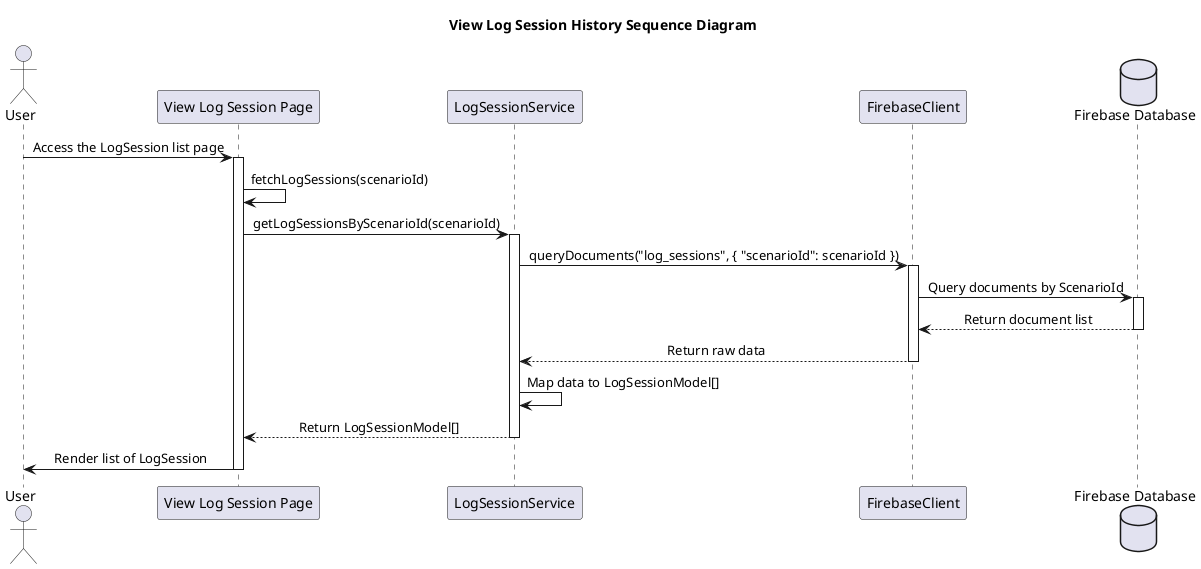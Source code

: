 @startuml ViewLogSessionHistorySequenceDiagram
skinparam SequenceMessageAlignment center
title View Log Session History Sequence Diagram 

actor "User" as U
participant "View Log Session Page" as Page
participant "LogSessionService" as Service
participant "FirebaseClient" as Client
database "Firebase Database" as DB

U -> Page : Access the LogSession list page
activate Page

Page -> Page : fetchLogSessions(scenarioId)
Page -> Service : getLogSessionsByScenarioId(scenarioId)
activate Service

Service -> Client : queryDocuments("log_sessions", { "scenarioId": scenarioId })
activate Client

Client -> DB : Query documents by ScenarioId
activate DB
DB --> Client : Return document list
deactivate DB

Client --> Service : Return raw data
deactivate Client

Service -> Service : Map data to LogSessionModel[]
Service --> Page : Return LogSessionModel[]
deactivate Service

Page -> U : Render list of LogSession
deactivate Page

@enduml
